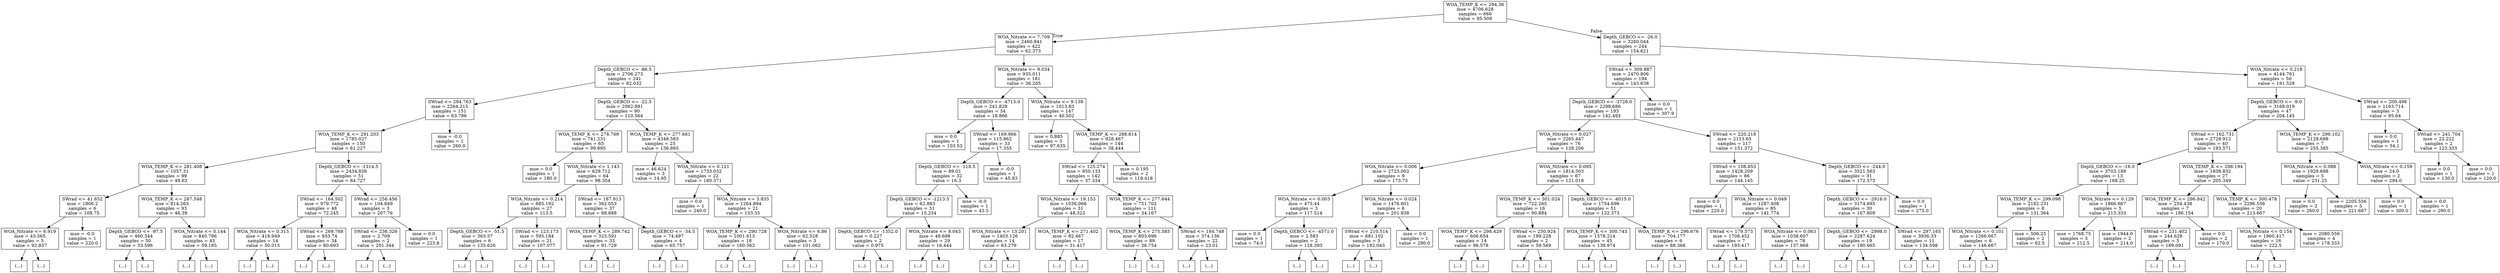digraph Tree {
node [shape=box] ;
0 [label="WOA_TEMP_K <= 294.36\nmse = 4706.628\nsamples = 666\nvalue = 95.508"] ;
1 [label="WOA_Nitrate <= 7.709\nmse = 2460.841\nsamples = 422\nvalue = 62.373"] ;
0 -> 1 [labeldistance=2.5, labelangle=45, headlabel="True"] ;
2 [label="Depth_GEBCO <= -86.5\nmse = 2706.273\nsamples = 241\nvalue = 82.032"] ;
1 -> 2 ;
3 [label="SWrad <= 294.763\nmse = 2264.215\nsamples = 151\nvalue = 63.786"] ;
2 -> 3 ;
4 [label="WOA_TEMP_K <= 291.203\nmse = 1785.027\nsamples = 150\nvalue = 61.227"] ;
3 -> 4 ;
5 [label="WOA_TEMP_K <= 281.408\nmse = 1057.31\nsamples = 99\nvalue = 49.63"] ;
4 -> 5 ;
6 [label="SWrad <= 41.652\nmse = 1806.2\nsamples = 6\nvalue = 108.75"] ;
5 -> 6 ;
7 [label="WOA_Nitrate <= 6.919\nmse = 43.565\nsamples = 5\nvalue = 92.857"] ;
6 -> 7 ;
8 [label="(...)"] ;
7 -> 8 ;
11 [label="(...)"] ;
7 -> 11 ;
16 [label="mse = -0.0\nsamples = 1\nvalue = 220.0"] ;
6 -> 16 ;
17 [label="WOA_TEMP_K <= 287.548\nmse = 814.263\nsamples = 93\nvalue = 46.39"] ;
5 -> 17 ;
18 [label="Depth_GEBCO <= -97.5\nmse = 460.344\nsamples = 50\nvalue = 33.596"] ;
17 -> 18 ;
19 [label="(...)"] ;
18 -> 19 ;
92 [label="(...)"] ;
18 -> 92 ;
95 [label="WOA_Nitrate <= 0.144\nmse = 840.786\nsamples = 43\nvalue = 59.185"] ;
17 -> 95 ;
96 [label="(...)"] ;
95 -> 96 ;
101 [label="(...)"] ;
95 -> 101 ;
164 [label="Depth_GEBCO <= -1314.5\nmse = 2434.836\nsamples = 51\nvalue = 84.727"] ;
4 -> 164 ;
165 [label="SWrad <= 164.502\nmse = 979.772\nsamples = 48\nvalue = 72.245"] ;
164 -> 165 ;
166 [label="WOA_Nitrate <= 0.315\nmse = 418.949\nsamples = 14\nvalue = 50.015"] ;
165 -> 166 ;
167 [label="(...)"] ;
166 -> 167 ;
172 [label="(...)"] ;
166 -> 172 ;
193 [label="SWrad <= 269.768\nmse = 933.74\nsamples = 34\nvalue = 80.693"] ;
165 -> 193 ;
194 [label="(...)"] ;
193 -> 194 ;
229 [label="(...)"] ;
193 -> 229 ;
246 [label="SWrad <= 256.456\nmse = 104.849\nsamples = 3\nvalue = 207.76"] ;
164 -> 246 ;
247 [label="SWrad <= 236.326\nmse = 2.709\nsamples = 2\nvalue = 201.344"] ;
246 -> 247 ;
248 [label="(...)"] ;
247 -> 248 ;
249 [label="(...)"] ;
247 -> 249 ;
250 [label="mse = 0.0\nsamples = 1\nvalue = 223.8"] ;
246 -> 250 ;
251 [label="mse = -0.0\nsamples = 1\nvalue = 260.0"] ;
3 -> 251 ;
252 [label="Depth_GEBCO <= -22.5\nmse = 2062.891\nsamples = 90\nvalue = 110.564"] ;
2 -> 252 ;
253 [label="WOA_TEMP_K <= 278.769\nmse = 741.231\nsamples = 65\nvalue = 99.895"] ;
252 -> 253 ;
254 [label="mse = 0.0\nsamples = 1\nvalue = 180.0"] ;
253 -> 254 ;
255 [label="WOA_Nitrate <= 1.143\nmse = 629.712\nsamples = 64\nvalue = 98.354"] ;
253 -> 255 ;
256 [label="WOA_Nitrate <= 0.214\nmse = 685.192\nsamples = 27\nvalue = 113.5"] ;
255 -> 256 ;
257 [label="Depth_GEBCO <= -51.5\nmse = 363.57\nsamples = 6\nvalue = 135.626"] ;
256 -> 257 ;
258 [label="(...)"] ;
257 -> 258 ;
259 [label="(...)"] ;
257 -> 259 ;
262 [label="SWrad <= 123.173\nmse = 595.184\nsamples = 21\nvalue = 107.077"] ;
256 -> 262 ;
263 [label="(...)"] ;
262 -> 263 ;
266 [label="(...)"] ;
262 -> 266 ;
291 [label="SWrad <= 187.913\nmse = 362.053\nsamples = 37\nvalue = 88.888"] ;
255 -> 291 ;
292 [label="WOA_TEMP_K <= 289.742\nmse = 323.591\nsamples = 33\nvalue = 91.729"] ;
291 -> 292 ;
293 [label="(...)"] ;
292 -> 293 ;
334 [label="(...)"] ;
292 -> 334 ;
337 [label="Depth_GEBCO <= -34.5\nmse = 74.497\nsamples = 4\nvalue = 65.757"] ;
291 -> 337 ;
338 [label="(...)"] ;
337 -> 338 ;
341 [label="(...)"] ;
337 -> 341 ;
344 [label="WOA_TEMP_K <= 277.681\nmse = 4348.583\nsamples = 25\nvalue = 136.865"] ;
252 -> 344 ;
345 [label="mse = 46.624\nsamples = 3\nvalue = 14.95"] ;
344 -> 345 ;
346 [label="WOA_Nitrate <= 0.121\nmse = 1733.032\nsamples = 22\nvalue = 160.571"] ;
344 -> 346 ;
347 [label="mse = 0.0\nsamples = 1\nvalue = 240.0"] ;
346 -> 347 ;
348 [label="WOA_Nitrate <= 3.835\nmse = 1264.894\nsamples = 21\nvalue = 153.35"] ;
346 -> 348 ;
349 [label="WOA_TEMP_K <= 290.728\nmse = 1001.613\nsamples = 18\nvalue = 160.562"] ;
348 -> 349 ;
350 [label="(...)"] ;
349 -> 350 ;
365 [label="(...)"] ;
349 -> 365 ;
380 [label="WOA_Nitrate <= 6.86\nmse = 62.528\nsamples = 3\nvalue = 101.062"] ;
348 -> 380 ;
381 [label="(...)"] ;
380 -> 381 ;
384 [label="(...)"] ;
380 -> 384 ;
385 [label="WOA_Nitrate <= 9.034\nmse = 935.011\nsamples = 181\nvalue = 36.205"] ;
1 -> 385 ;
386 [label="Depth_GEBCO <= -4715.0\nmse = 241.828\nsamples = 34\nvalue = 18.866"] ;
385 -> 386 ;
387 [label="mse = 0.0\nsamples = 1\nvalue = 103.53"] ;
386 -> 387 ;
388 [label="SWrad <= 169.966\nmse = 115.862\nsamples = 33\nvalue = 17.355"] ;
386 -> 388 ;
389 [label="Depth_GEBCO <= -118.5\nmse = 89.01\nsamples = 32\nvalue = 16.3"] ;
388 -> 389 ;
390 [label="Depth_GEBCO <= -1213.5\nmse = 62.883\nsamples = 31\nvalue = 15.254"] ;
389 -> 390 ;
391 [label="Depth_GEBCO <= -1352.0\nmse = 0.227\nsamples = 2\nvalue = 0.975"] ;
390 -> 391 ;
392 [label="(...)"] ;
391 -> 392 ;
393 [label="(...)"] ;
391 -> 393 ;
394 [label="WOA_Nitrate <= 8.043\nmse = 49.698\nsamples = 29\nvalue = 16.444"] ;
390 -> 394 ;
395 [label="(...)"] ;
394 -> 395 ;
396 [label="(...)"] ;
394 -> 396 ;
417 [label="mse = -0.0\nsamples = 1\nvalue = 43.5"] ;
389 -> 417 ;
418 [label="mse = -0.0\nsamples = 1\nvalue = 45.83"] ;
388 -> 418 ;
419 [label="WOA_Nitrate <= 9.139\nmse = 1013.83\nsamples = 147\nvalue = 40.502"] ;
385 -> 419 ;
420 [label="mse = 0.885\nsamples = 3\nvalue = 97.635"] ;
419 -> 420 ;
421 [label="WOA_TEMP_K <= 288.814\nmse = 928.467\nsamples = 144\nvalue = 38.444"] ;
419 -> 421 ;
422 [label="SWrad <= 125.274\nmse = 850.133\nsamples = 142\nvalue = 37.334"] ;
421 -> 422 ;
423 [label="WOA_Nitrate <= 19.153\nmse = 1036.066\nsamples = 31\nvalue = 48.323"] ;
422 -> 423 ;
424 [label="WOA_Nitrate <= 13.201\nmse = 1403.126\nsamples = 14\nvalue = 63.279"] ;
423 -> 424 ;
425 [label="(...)"] ;
424 -> 425 ;
434 [label="(...)"] ;
424 -> 434 ;
441 [label="WOA_TEMP_K <= 271.402\nmse = 82.467\nsamples = 17\nvalue = 31.417"] ;
423 -> 441 ;
442 [label="(...)"] ;
441 -> 442 ;
443 [label="(...)"] ;
441 -> 443 ;
470 [label="WOA_TEMP_K <= 277.644\nmse = 751.702\nsamples = 111\nvalue = 34.167"] ;
422 -> 470 ;
471 [label="WOA_TEMP_K <= 275.585\nmse = 803.696\nsamples = 89\nvalue = 36.754"] ;
470 -> 471 ;
472 [label="(...)"] ;
471 -> 472 ;
585 [label="(...)"] ;
471 -> 585 ;
602 [label="SWrad <= 184.748\nmse = 374.136\nsamples = 22\nvalue = 23.01"] ;
470 -> 602 ;
603 [label="(...)"] ;
602 -> 603 ;
610 [label="(...)"] ;
602 -> 610 ;
641 [label="mse = 0.195\nsamples = 2\nvalue = 119.418"] ;
421 -> 641 ;
642 [label="Depth_GEBCO <= -26.0\nmse = 3260.044\nsamples = 244\nvalue = 154.621"] ;
0 -> 642 [labeldistance=2.5, labelangle=-45, headlabel="False"] ;
643 [label="SWrad <= 309.887\nmse = 2470.806\nsamples = 194\nvalue = 143.638"] ;
642 -> 643 ;
644 [label="Depth_GEBCO <= -3728.0\nmse = 2298.686\nsamples = 193\nvalue = 142.493"] ;
643 -> 644 ;
645 [label="WOA_Nitrate <= 0.027\nmse = 2265.447\nsamples = 76\nvalue = 128.206"] ;
644 -> 645 ;
646 [label="WOA_Nitrate <= 0.006\nmse = 2723.002\nsamples = 9\nvalue = 173.73"] ;
645 -> 646 ;
647 [label="WOA_Nitrate <= 0.003\nmse = 475.44\nsamples = 3\nvalue = 117.514"] ;
646 -> 647 ;
648 [label="mse = 0.0\nsamples = 1\nvalue = 74.0"] ;
647 -> 648 ;
649 [label="Depth_GEBCO <= -4571.0\nmse = 2.583\nsamples = 2\nvalue = 128.393"] ;
647 -> 649 ;
650 [label="(...)"] ;
649 -> 650 ;
651 [label="(...)"] ;
649 -> 651 ;
652 [label="WOA_Nitrate <= 0.024\nmse = 1476.601\nsamples = 6\nvalue = 201.838"] ;
646 -> 652 ;
653 [label="SWrad <= 210.514\nmse = 681.102\nsamples = 5\nvalue = 192.043"] ;
652 -> 653 ;
654 [label="(...)"] ;
653 -> 654 ;
655 [label="(...)"] ;
653 -> 655 ;
660 [label="mse = 0.0\nsamples = 1\nvalue = 290.0"] ;
652 -> 660 ;
661 [label="WOA_Nitrate <= 0.095\nmse = 1814.303\nsamples = 67\nvalue = 121.018"] ;
645 -> 661 ;
662 [label="WOA_TEMP_K <= 301.024\nmse = 722.265\nsamples = 16\nvalue = 90.884"] ;
661 -> 662 ;
663 [label="WOA_TEMP_K <= 298.429\nmse = 606.654\nsamples = 14\nvalue = 96.578"] ;
662 -> 663 ;
664 [label="(...)"] ;
663 -> 664 ;
683 [label="(...)"] ;
663 -> 683 ;
690 [label="SWrad <= 250.924\nmse = 199.228\nsamples = 2\nvalue = 59.569"] ;
662 -> 690 ;
691 [label="(...)"] ;
690 -> 691 ;
692 [label="(...)"] ;
690 -> 692 ;
693 [label="Depth_GEBCO <= -4015.0\nmse = 1754.696\nsamples = 51\nvalue = 132.373"] ;
661 -> 693 ;
694 [label="WOA_TEMP_K <= 300.743\nmse = 1578.214\nsamples = 45\nvalue = 138.974"] ;
693 -> 694 ;
695 [label="(...)"] ;
694 -> 695 ;
754 [label="(...)"] ;
694 -> 754 ;
781 [label="WOA_TEMP_K <= 296.676\nmse = 704.177\nsamples = 6\nvalue = 88.366"] ;
693 -> 781 ;
782 [label="(...)"] ;
781 -> 782 ;
785 [label="(...)"] ;
781 -> 785 ;
792 [label="SWrad <= 220.218\nmse = 2113.65\nsamples = 117\nvalue = 151.372"] ;
644 -> 792 ;
793 [label="SWrad <= 108.853\nmse = 1428.209\nsamples = 86\nvalue = 144.145"] ;
792 -> 793 ;
794 [label="mse = 0.0\nsamples = 1\nvalue = 220.0"] ;
793 -> 794 ;
795 [label="WOA_Nitrate <= 0.049\nmse = 1287.408\nsamples = 85\nvalue = 141.774"] ;
793 -> 795 ;
796 [label="SWrad <= 179.573\nmse = 1708.452\nsamples = 7\nvalue = 193.417"] ;
795 -> 796 ;
797 [label="(...)"] ;
796 -> 797 ;
798 [label="(...)"] ;
796 -> 798 ;
801 [label="WOA_Nitrate <= 0.063\nmse = 1038.607\nsamples = 78\nvalue = 137.868"] ;
795 -> 801 ;
802 [label="(...)"] ;
801 -> 802 ;
803 [label="(...)"] ;
801 -> 803 ;
924 [label="Depth_GEBCO <= -244.0\nmse = 3521.563\nsamples = 31\nvalue = 172.573"] ;
792 -> 924 ;
925 [label="Depth_GEBCO <= -2916.0\nmse = 3174.695\nsamples = 30\nvalue = 167.809"] ;
924 -> 925 ;
926 [label="Depth_GEBCO <= -2998.0\nmse = 2287.624\nsamples = 19\nvalue = 180.665"] ;
925 -> 926 ;
927 [label="(...)"] ;
926 -> 927 ;
956 [label="(...)"] ;
926 -> 956 ;
957 [label="SWrad <= 297.165\nmse = 3936.33\nsamples = 11\nvalue = 134.598"] ;
925 -> 957 ;
958 [label="(...)"] ;
957 -> 958 ;
973 [label="(...)"] ;
957 -> 973 ;
976 [label="mse = 0.0\nsamples = 1\nvalue = 275.0"] ;
924 -> 976 ;
977 [label="mse = 0.0\nsamples = 1\nvalue = 307.9"] ;
643 -> 977 ;
978 [label="WOA_Nitrate <= 0.218\nmse = 4144.761\nsamples = 50\nvalue = 191.528"] ;
642 -> 978 ;
979 [label="Depth_GEBCO <= -9.0\nmse = 3168.019\nsamples = 47\nvalue = 204.145"] ;
978 -> 979 ;
980 [label="SWrad <= 162.731\nmse = 2728.912\nsamples = 40\nvalue = 193.571"] ;
979 -> 980 ;
981 [label="Depth_GEBCO <= -16.0\nmse = 3703.188\nsamples = 13\nvalue = 168.25"] ;
980 -> 981 ;
982 [label="WOA_TEMP_K <= 299.098\nmse = 2182.231\nsamples = 8\nvalue = 131.364"] ;
981 -> 982 ;
983 [label="WOA_Nitrate <= 0.101\nmse = 1266.667\nsamples = 6\nvalue = 146.667"] ;
982 -> 983 ;
984 [label="(...)"] ;
983 -> 984 ;
985 [label="(...)"] ;
983 -> 985 ;
990 [label="mse = 506.25\nsamples = 2\nvalue = 62.5"] ;
982 -> 990 ;
991 [label="WOA_Nitrate <= 0.129\nmse = 1866.667\nsamples = 5\nvalue = 213.333"] ;
981 -> 991 ;
992 [label="mse = 1768.75\nsamples = 3\nvalue = 212.5"] ;
991 -> 992 ;
993 [label="mse = 1944.0\nsamples = 2\nvalue = 214.0"] ;
991 -> 993 ;
994 [label="WOA_TEMP_K <= 298.194\nmse = 1838.832\nsamples = 27\nvalue = 205.349"] ;
980 -> 994 ;
995 [label="WOA_TEMP_K <= 296.842\nmse = 254.438\nsamples = 7\nvalue = 186.154"] ;
994 -> 995 ;
996 [label="SWrad <= 231.402\nmse = 244.628\nsamples = 5\nvalue = 189.091"] ;
995 -> 996 ;
997 [label="(...)"] ;
996 -> 997 ;
998 [label="(...)"] ;
996 -> 998 ;
999 [label="mse = 0.0\nsamples = 2\nvalue = 170.0"] ;
995 -> 999 ;
1000 [label="WOA_TEMP_K <= 300.478\nmse = 2296.556\nsamples = 20\nvalue = 213.667"] ;
994 -> 1000 ;
1001 [label="WOA_Nitrate <= 0.154\nmse = 1960.417\nsamples = 16\nvalue = 222.5"] ;
1000 -> 1001 ;
1002 [label="(...)"] ;
1001 -> 1002 ;
1009 [label="(...)"] ;
1001 -> 1009 ;
1010 [label="mse = 2080.556\nsamples = 4\nvalue = 178.333"] ;
1000 -> 1010 ;
1011 [label="WOA_TEMP_K <= 299.102\nmse = 2128.698\nsamples = 7\nvalue = 255.385"] ;
979 -> 1011 ;
1012 [label="WOA_Nitrate <= 0.088\nmse = 1929.688\nsamples = 5\nvalue = 231.25"] ;
1011 -> 1012 ;
1013 [label="mse = 0.0\nsamples = 2\nvalue = 260.0"] ;
1012 -> 1013 ;
1014 [label="mse = 2205.556\nsamples = 3\nvalue = 221.667"] ;
1012 -> 1014 ;
1015 [label="WOA_Nitrate <= 0.159\nmse = 24.0\nsamples = 2\nvalue = 294.0"] ;
1011 -> 1015 ;
1016 [label="mse = 0.0\nsamples = 1\nvalue = 300.0"] ;
1015 -> 1016 ;
1017 [label="mse = 0.0\nsamples = 1\nvalue = 290.0"] ;
1015 -> 1017 ;
1018 [label="SWrad <= 200.496\nmse = 1163.714\nsamples = 3\nvalue = 95.64"] ;
978 -> 1018 ;
1019 [label="mse = 0.0\nsamples = 1\nvalue = 54.1"] ;
1018 -> 1019 ;
1020 [label="SWrad <= 241.704\nmse = 22.222\nsamples = 2\nvalue = 123.333"] ;
1018 -> 1020 ;
1021 [label="mse = 0.0\nsamples = 1\nvalue = 130.0"] ;
1020 -> 1021 ;
1022 [label="mse = 0.0\nsamples = 1\nvalue = 120.0"] ;
1020 -> 1022 ;
}